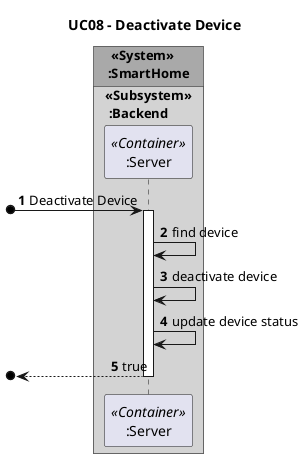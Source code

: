 @startuml
'https://plantuml.com/sequence-diagram
autonumber
title UC08 - Deactivate Device

autonumber

!pragma teoz true
box " <<System>>\n:SmartHome" #DarkGrey
box "<<Subsystem>>\n :Backend" #LightGrey
  participant ":Server" as server <<Container>>
end box

[o->server: Deactivate Device
activate server
server->server: find device
server->server: deactivate device
server->server: update device status


[o<--server: true
deactivate server
@enduml